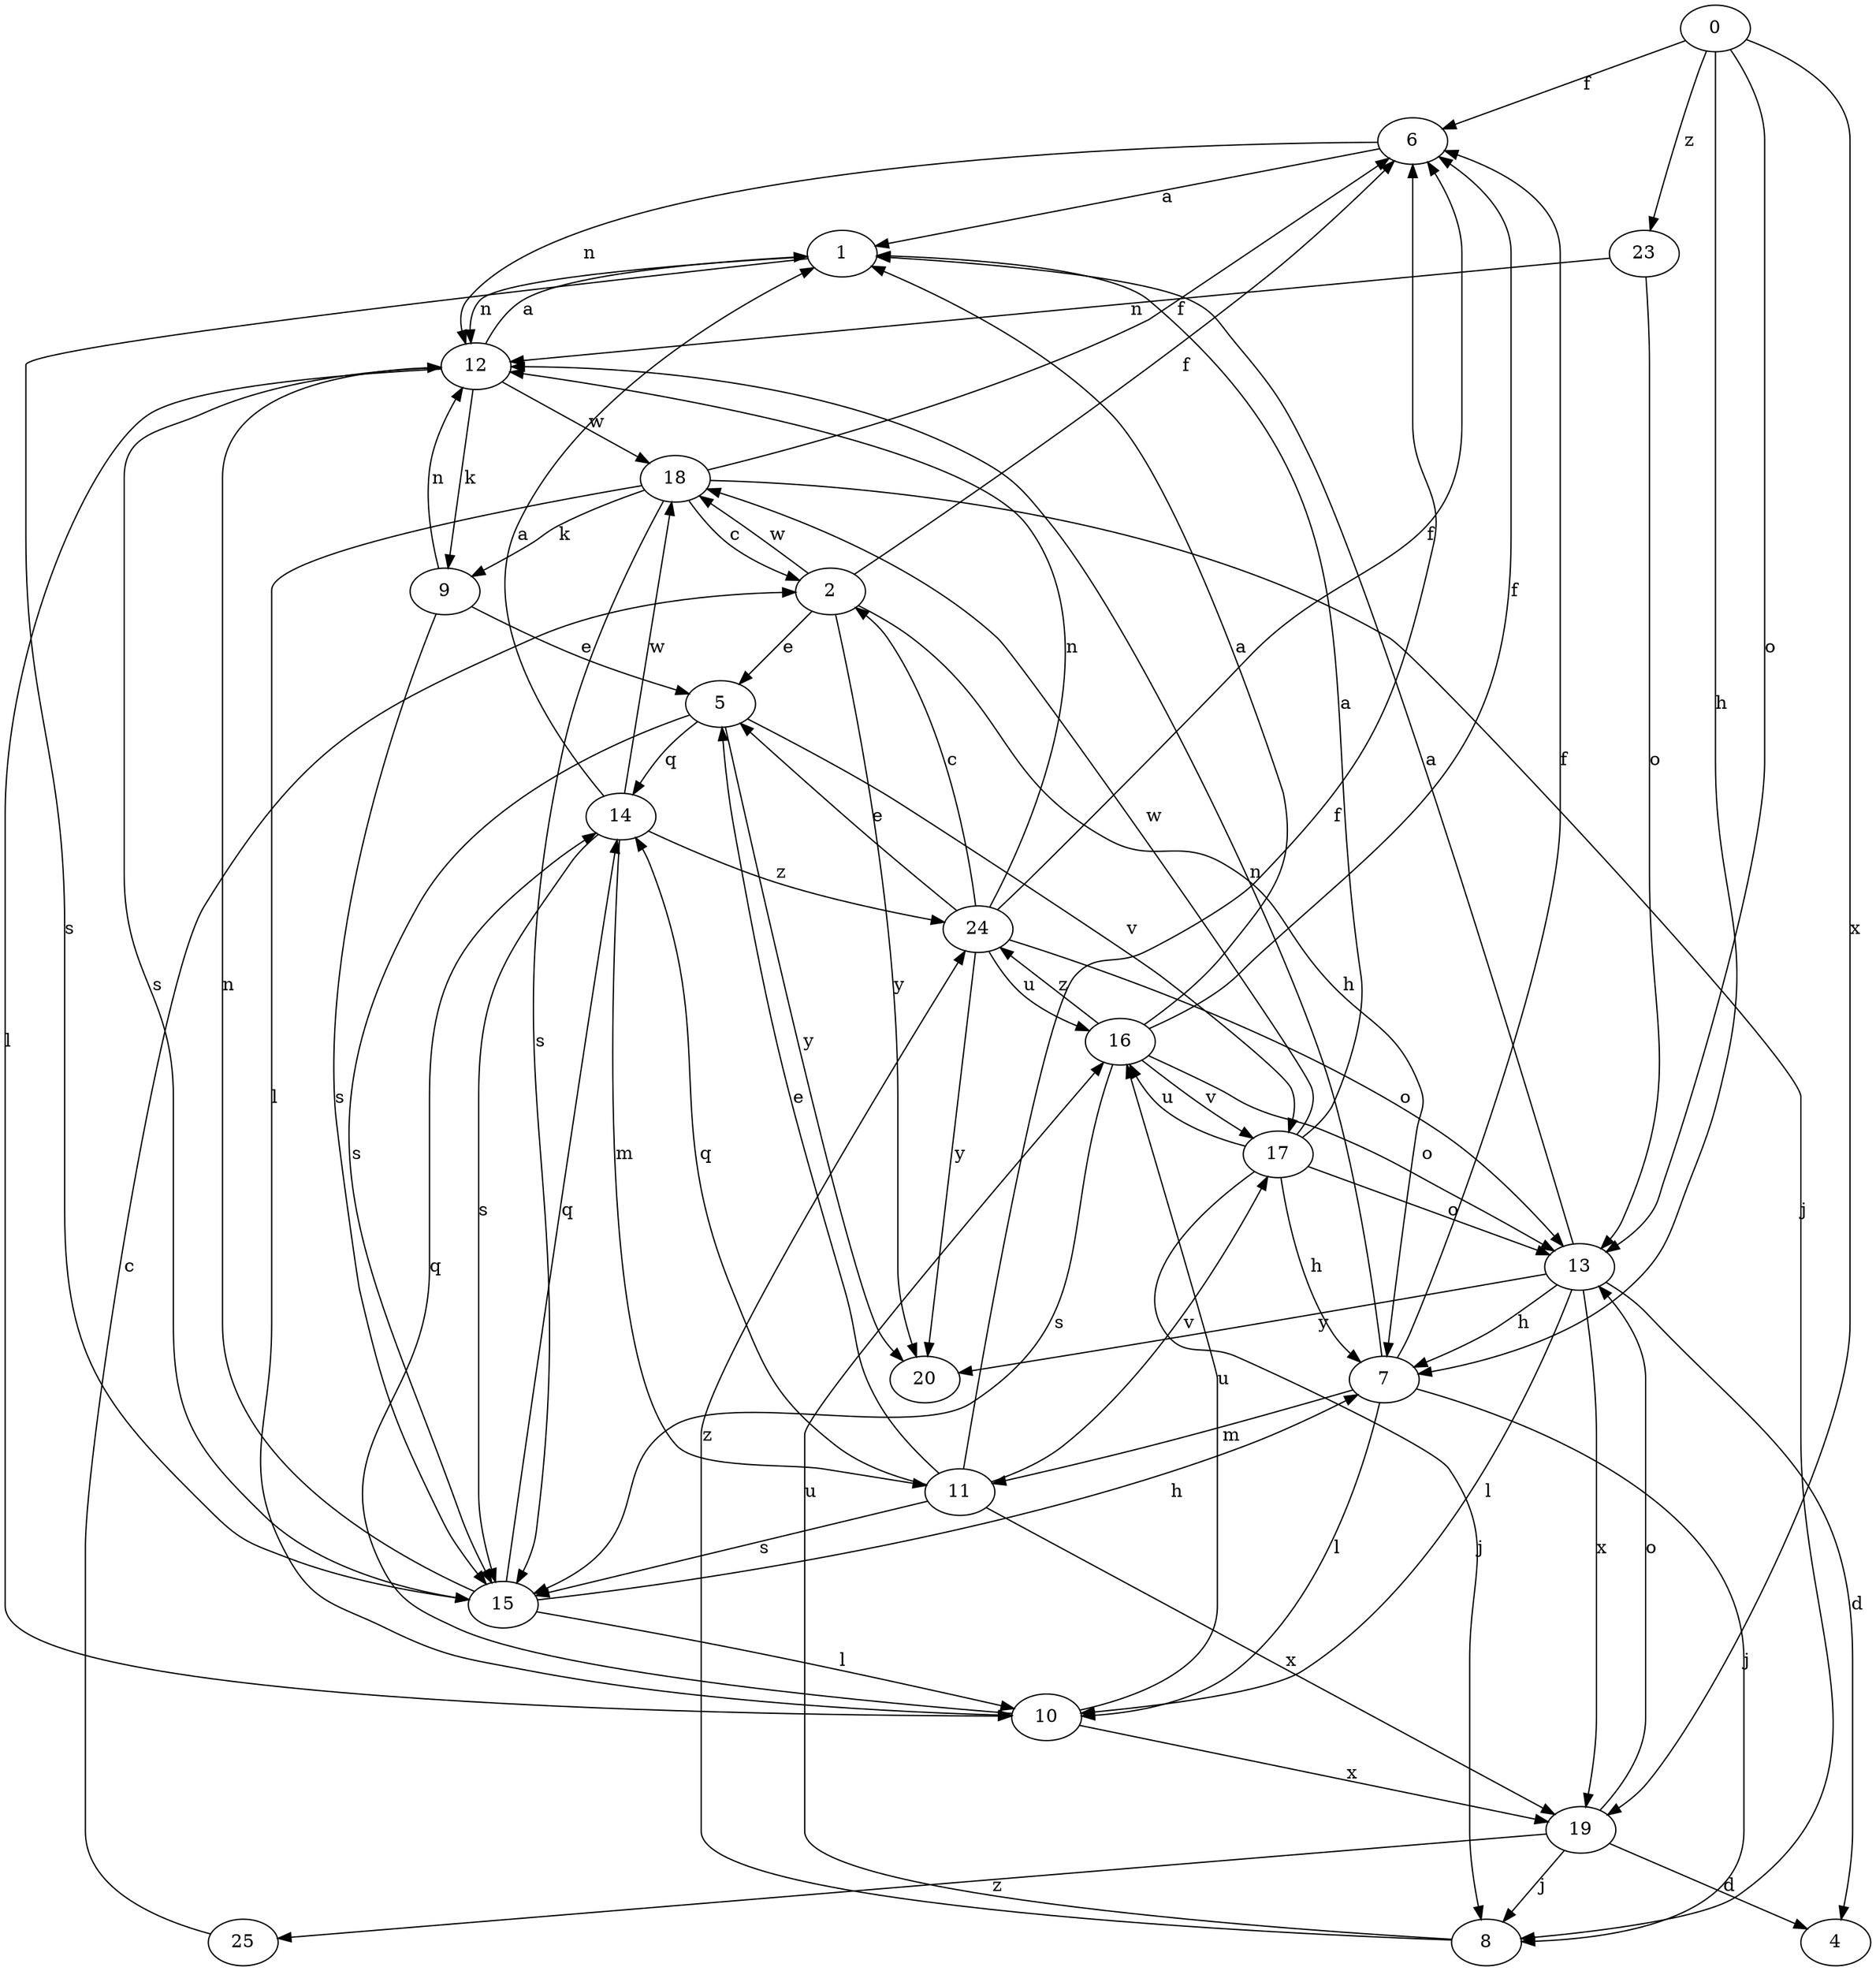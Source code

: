 strict digraph  {
0;
1;
2;
4;
5;
6;
7;
8;
9;
10;
11;
12;
13;
14;
15;
16;
17;
18;
19;
20;
23;
24;
25;
0 -> 6  [label=f];
0 -> 7  [label=h];
0 -> 13  [label=o];
0 -> 19  [label=x];
0 -> 23  [label=z];
1 -> 12  [label=n];
1 -> 15  [label=s];
2 -> 5  [label=e];
2 -> 6  [label=f];
2 -> 7  [label=h];
2 -> 18  [label=w];
2 -> 20  [label=y];
5 -> 14  [label=q];
5 -> 15  [label=s];
5 -> 17  [label=v];
5 -> 20  [label=y];
6 -> 1  [label=a];
6 -> 12  [label=n];
7 -> 6  [label=f];
7 -> 8  [label=j];
7 -> 10  [label=l];
7 -> 11  [label=m];
7 -> 12  [label=n];
8 -> 16  [label=u];
8 -> 24  [label=z];
9 -> 5  [label=e];
9 -> 12  [label=n];
9 -> 15  [label=s];
10 -> 14  [label=q];
10 -> 16  [label=u];
10 -> 19  [label=x];
11 -> 5  [label=e];
11 -> 6  [label=f];
11 -> 14  [label=q];
11 -> 15  [label=s];
11 -> 17  [label=v];
11 -> 19  [label=x];
12 -> 1  [label=a];
12 -> 9  [label=k];
12 -> 10  [label=l];
12 -> 15  [label=s];
12 -> 18  [label=w];
13 -> 1  [label=a];
13 -> 4  [label=d];
13 -> 7  [label=h];
13 -> 10  [label=l];
13 -> 19  [label=x];
13 -> 20  [label=y];
14 -> 1  [label=a];
14 -> 11  [label=m];
14 -> 15  [label=s];
14 -> 18  [label=w];
14 -> 24  [label=z];
15 -> 7  [label=h];
15 -> 10  [label=l];
15 -> 12  [label=n];
15 -> 14  [label=q];
16 -> 1  [label=a];
16 -> 6  [label=f];
16 -> 13  [label=o];
16 -> 15  [label=s];
16 -> 17  [label=v];
16 -> 24  [label=z];
17 -> 1  [label=a];
17 -> 7  [label=h];
17 -> 8  [label=j];
17 -> 13  [label=o];
17 -> 16  [label=u];
17 -> 18  [label=w];
18 -> 2  [label=c];
18 -> 6  [label=f];
18 -> 8  [label=j];
18 -> 9  [label=k];
18 -> 10  [label=l];
18 -> 15  [label=s];
19 -> 4  [label=d];
19 -> 8  [label=j];
19 -> 13  [label=o];
19 -> 25  [label=z];
23 -> 12  [label=n];
23 -> 13  [label=o];
24 -> 2  [label=c];
24 -> 5  [label=e];
24 -> 6  [label=f];
24 -> 12  [label=n];
24 -> 13  [label=o];
24 -> 16  [label=u];
24 -> 20  [label=y];
25 -> 2  [label=c];
}
